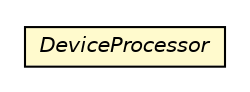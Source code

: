 #!/usr/local/bin/dot
#
# Class diagram 
# Generated by UMLGraph version 5.1 (http://www.umlgraph.org/)
#

digraph G {
	edge [fontname="Helvetica",fontsize=10,labelfontname="Helvetica",labelfontsize=10];
	node [fontname="Helvetica",fontsize=10,shape=plaintext];
	nodesep=0.25;
	ranksep=0.5;
	// com.connectlife.coreserver.environment.DeviceProcessor
	c1559 [label=<<table title="com.connectlife.coreserver.environment.DeviceProcessor" border="0" cellborder="1" cellspacing="0" cellpadding="2" port="p" bgcolor="lemonChiffon" href="./DeviceProcessor.html">
		<tr><td><table border="0" cellspacing="0" cellpadding="1">
<tr><td align="center" balign="center"><font face="Helvetica-Oblique"> DeviceProcessor </font></td></tr>
		</table></td></tr>
		</table>>, fontname="Helvetica", fontcolor="black", fontsize=10.0];
}

